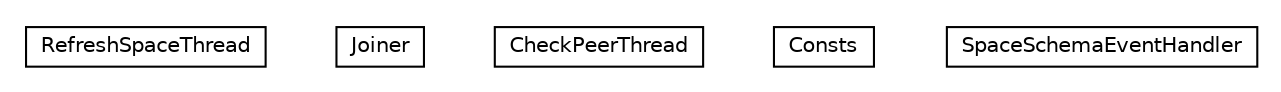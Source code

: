 #!/usr/local/bin/dot
#
# Class diagram 
# Generated by UMLGraph version R5_6-24-gf6e263 (http://www.umlgraph.org/)
#

digraph G {
	edge [fontname="Helvetica",fontsize=10,labelfontname="Helvetica",labelfontsize=10];
	node [fontname="Helvetica",fontsize=10,shape=plaintext];
	nodesep=0.25;
	ranksep=0.5;
	// org.universAAL.middleware.managers.space.util.RefreshSpaceThread
	c563665 [label=<<table title="org.universAAL.middleware.managers.space.util.RefreshSpaceThread" border="0" cellborder="1" cellspacing="0" cellpadding="2" port="p" href="./RefreshSpaceThread.html">
		<tr><td><table border="0" cellspacing="0" cellpadding="1">
<tr><td align="center" balign="center"> RefreshSpaceThread </td></tr>
		</table></td></tr>
		</table>>, URL="./RefreshSpaceThread.html", fontname="Helvetica", fontcolor="black", fontsize=10.0];
	// org.universAAL.middleware.managers.space.util.Joiner
	c563666 [label=<<table title="org.universAAL.middleware.managers.space.util.Joiner" border="0" cellborder="1" cellspacing="0" cellpadding="2" port="p" href="./Joiner.html">
		<tr><td><table border="0" cellspacing="0" cellpadding="1">
<tr><td align="center" balign="center"> Joiner </td></tr>
		</table></td></tr>
		</table>>, URL="./Joiner.html", fontname="Helvetica", fontcolor="black", fontsize=10.0];
	// org.universAAL.middleware.managers.space.util.CheckPeerThread
	c563667 [label=<<table title="org.universAAL.middleware.managers.space.util.CheckPeerThread" border="0" cellborder="1" cellspacing="0" cellpadding="2" port="p" href="./CheckPeerThread.html">
		<tr><td><table border="0" cellspacing="0" cellpadding="1">
<tr><td align="center" balign="center"> CheckPeerThread </td></tr>
		</table></td></tr>
		</table>>, URL="./CheckPeerThread.html", fontname="Helvetica", fontcolor="black", fontsize=10.0];
	// org.universAAL.middleware.managers.space.util.Consts
	c563668 [label=<<table title="org.universAAL.middleware.managers.space.util.Consts" border="0" cellborder="1" cellspacing="0" cellpadding="2" port="p" href="./Consts.html">
		<tr><td><table border="0" cellspacing="0" cellpadding="1">
<tr><td align="center" balign="center"> Consts </td></tr>
		</table></td></tr>
		</table>>, URL="./Consts.html", fontname="Helvetica", fontcolor="black", fontsize=10.0];
	// org.universAAL.middleware.managers.space.util.SpaceSchemaEventHandler
	c563669 [label=<<table title="org.universAAL.middleware.managers.space.util.SpaceSchemaEventHandler" border="0" cellborder="1" cellspacing="0" cellpadding="2" port="p" href="./SpaceSchemaEventHandler.html">
		<tr><td><table border="0" cellspacing="0" cellpadding="1">
<tr><td align="center" balign="center"> SpaceSchemaEventHandler </td></tr>
		</table></td></tr>
		</table>>, URL="./SpaceSchemaEventHandler.html", fontname="Helvetica", fontcolor="black", fontsize=10.0];
}

